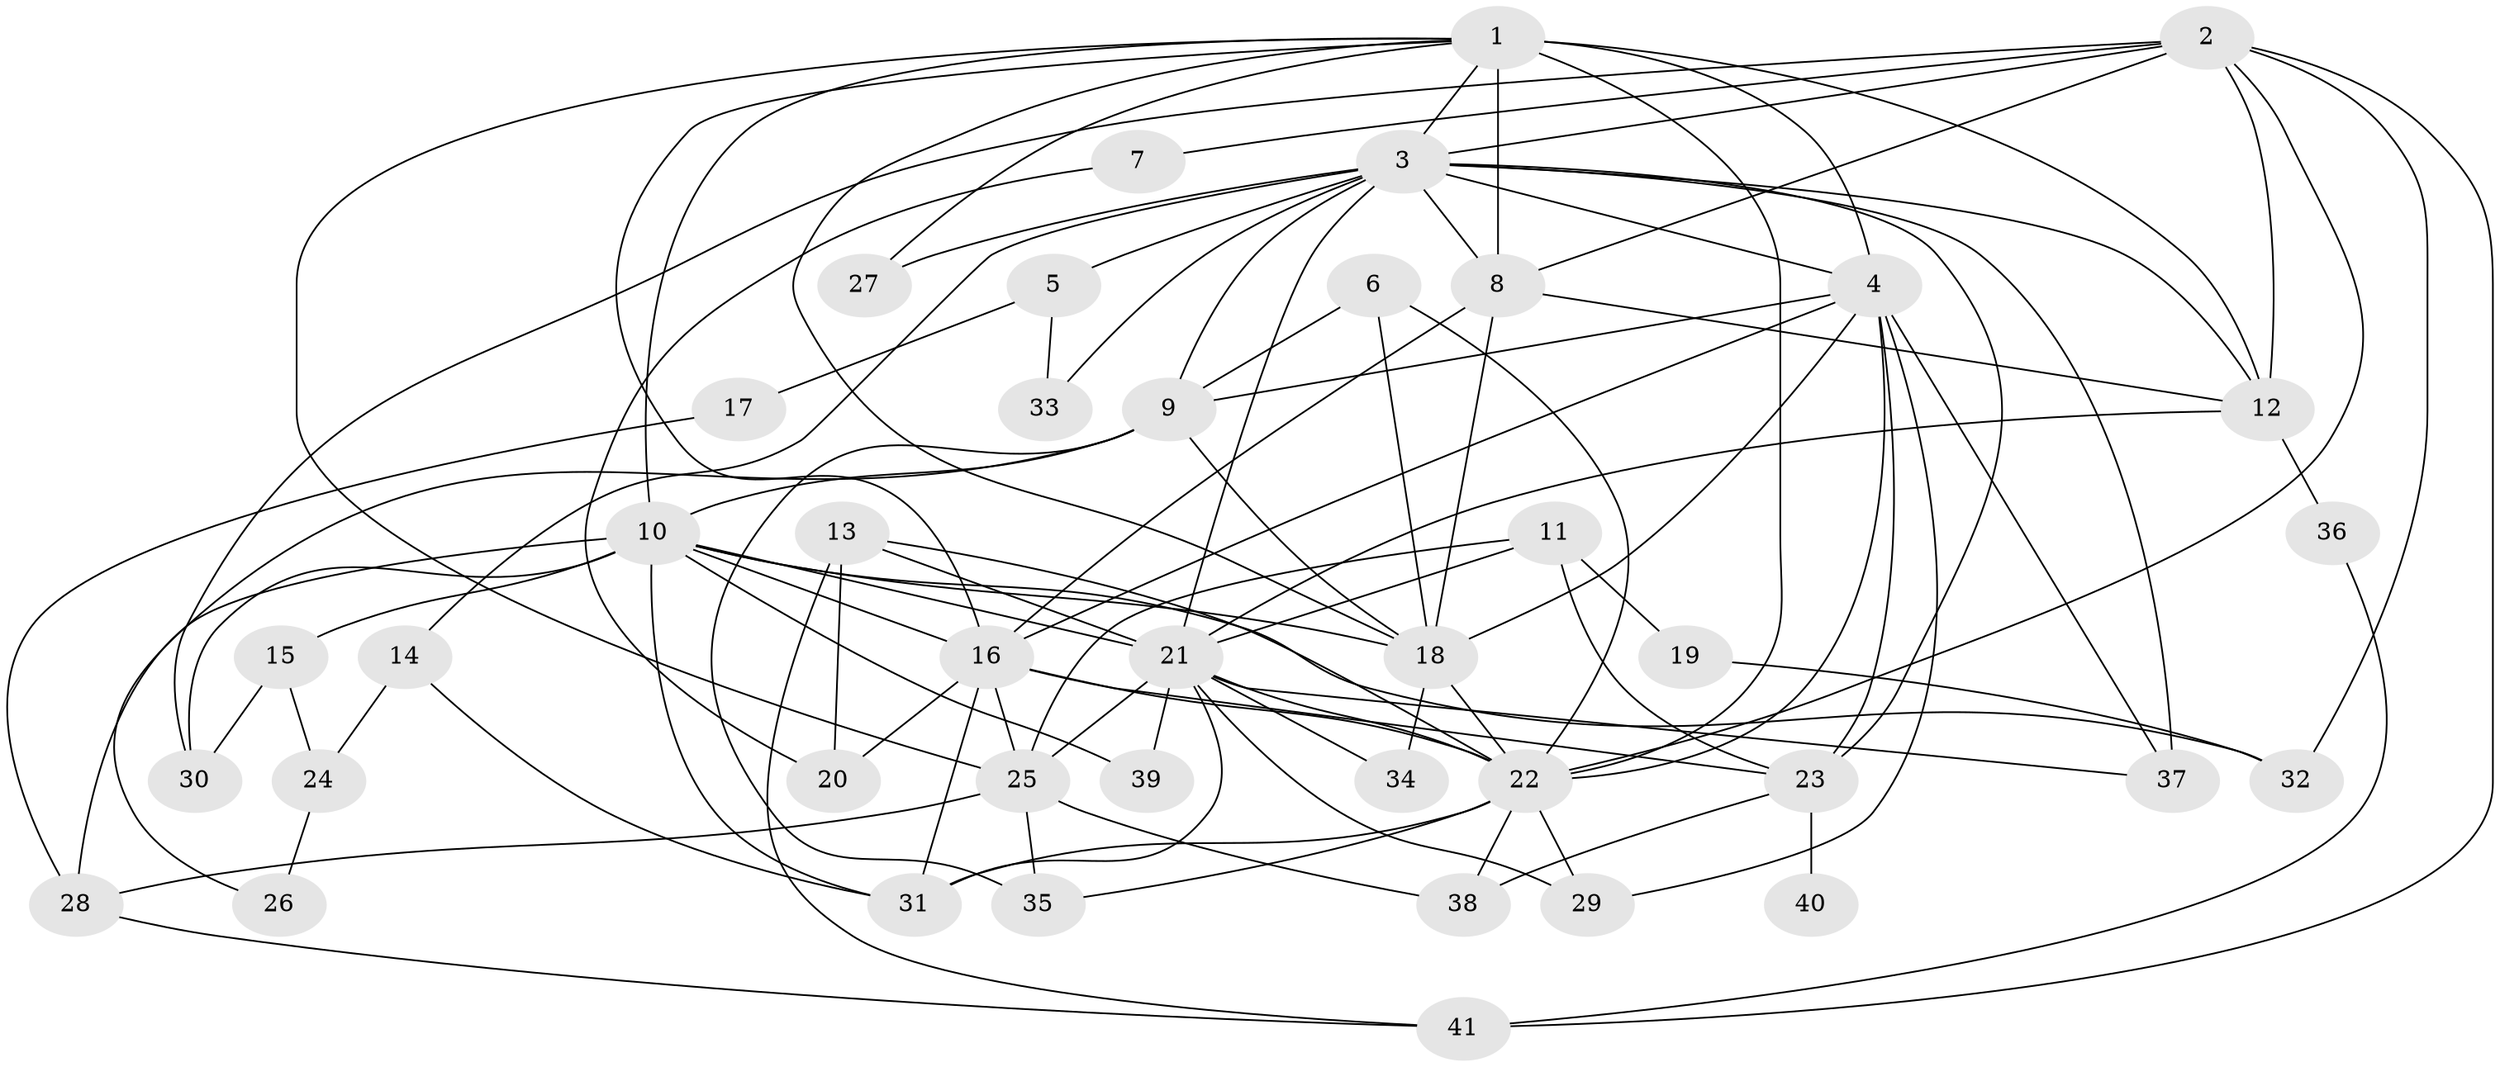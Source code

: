 // original degree distribution, {6: 0.037037037037037035, 4: 0.24691358024691357, 5: 0.19753086419753085, 3: 0.3333333333333333, 2: 0.1111111111111111, 7: 0.024691358024691357, 8: 0.037037037037037035, 9: 0.012345679012345678}
// Generated by graph-tools (version 1.1) at 2025/36/03/09/25 02:36:18]
// undirected, 41 vertices, 100 edges
graph export_dot {
graph [start="1"]
  node [color=gray90,style=filled];
  1;
  2;
  3;
  4;
  5;
  6;
  7;
  8;
  9;
  10;
  11;
  12;
  13;
  14;
  15;
  16;
  17;
  18;
  19;
  20;
  21;
  22;
  23;
  24;
  25;
  26;
  27;
  28;
  29;
  30;
  31;
  32;
  33;
  34;
  35;
  36;
  37;
  38;
  39;
  40;
  41;
  1 -- 3 [weight=1.0];
  1 -- 4 [weight=1.0];
  1 -- 8 [weight=3.0];
  1 -- 10 [weight=1.0];
  1 -- 12 [weight=2.0];
  1 -- 16 [weight=1.0];
  1 -- 18 [weight=1.0];
  1 -- 22 [weight=2.0];
  1 -- 25 [weight=2.0];
  1 -- 27 [weight=1.0];
  2 -- 3 [weight=1.0];
  2 -- 7 [weight=1.0];
  2 -- 8 [weight=2.0];
  2 -- 12 [weight=2.0];
  2 -- 22 [weight=1.0];
  2 -- 30 [weight=1.0];
  2 -- 32 [weight=1.0];
  2 -- 41 [weight=1.0];
  3 -- 4 [weight=1.0];
  3 -- 5 [weight=2.0];
  3 -- 8 [weight=1.0];
  3 -- 9 [weight=1.0];
  3 -- 12 [weight=1.0];
  3 -- 14 [weight=1.0];
  3 -- 21 [weight=1.0];
  3 -- 23 [weight=1.0];
  3 -- 27 [weight=1.0];
  3 -- 33 [weight=1.0];
  3 -- 37 [weight=2.0];
  4 -- 9 [weight=1.0];
  4 -- 16 [weight=1.0];
  4 -- 18 [weight=2.0];
  4 -- 22 [weight=1.0];
  4 -- 23 [weight=2.0];
  4 -- 29 [weight=1.0];
  4 -- 37 [weight=2.0];
  5 -- 17 [weight=1.0];
  5 -- 33 [weight=1.0];
  6 -- 9 [weight=1.0];
  6 -- 18 [weight=1.0];
  6 -- 22 [weight=1.0];
  7 -- 20 [weight=1.0];
  8 -- 12 [weight=1.0];
  8 -- 16 [weight=1.0];
  8 -- 18 [weight=1.0];
  9 -- 10 [weight=1.0];
  9 -- 18 [weight=2.0];
  9 -- 26 [weight=1.0];
  9 -- 35 [weight=1.0];
  10 -- 15 [weight=1.0];
  10 -- 16 [weight=1.0];
  10 -- 18 [weight=1.0];
  10 -- 21 [weight=3.0];
  10 -- 28 [weight=1.0];
  10 -- 30 [weight=1.0];
  10 -- 31 [weight=1.0];
  10 -- 32 [weight=1.0];
  10 -- 39 [weight=1.0];
  11 -- 19 [weight=1.0];
  11 -- 21 [weight=1.0];
  11 -- 23 [weight=1.0];
  11 -- 25 [weight=1.0];
  12 -- 21 [weight=1.0];
  12 -- 36 [weight=1.0];
  13 -- 20 [weight=1.0];
  13 -- 21 [weight=1.0];
  13 -- 22 [weight=1.0];
  13 -- 41 [weight=1.0];
  14 -- 24 [weight=1.0];
  14 -- 31 [weight=1.0];
  15 -- 24 [weight=1.0];
  15 -- 30 [weight=1.0];
  16 -- 20 [weight=1.0];
  16 -- 22 [weight=2.0];
  16 -- 23 [weight=1.0];
  16 -- 25 [weight=1.0];
  16 -- 31 [weight=1.0];
  17 -- 28 [weight=1.0];
  18 -- 22 [weight=1.0];
  18 -- 34 [weight=1.0];
  19 -- 32 [weight=1.0];
  21 -- 22 [weight=1.0];
  21 -- 25 [weight=1.0];
  21 -- 29 [weight=1.0];
  21 -- 31 [weight=1.0];
  21 -- 34 [weight=2.0];
  21 -- 37 [weight=1.0];
  21 -- 39 [weight=1.0];
  22 -- 29 [weight=1.0];
  22 -- 31 [weight=1.0];
  22 -- 35 [weight=1.0];
  22 -- 38 [weight=1.0];
  23 -- 38 [weight=1.0];
  23 -- 40 [weight=2.0];
  24 -- 26 [weight=1.0];
  25 -- 28 [weight=1.0];
  25 -- 35 [weight=1.0];
  25 -- 38 [weight=1.0];
  28 -- 41 [weight=1.0];
  36 -- 41 [weight=1.0];
}
